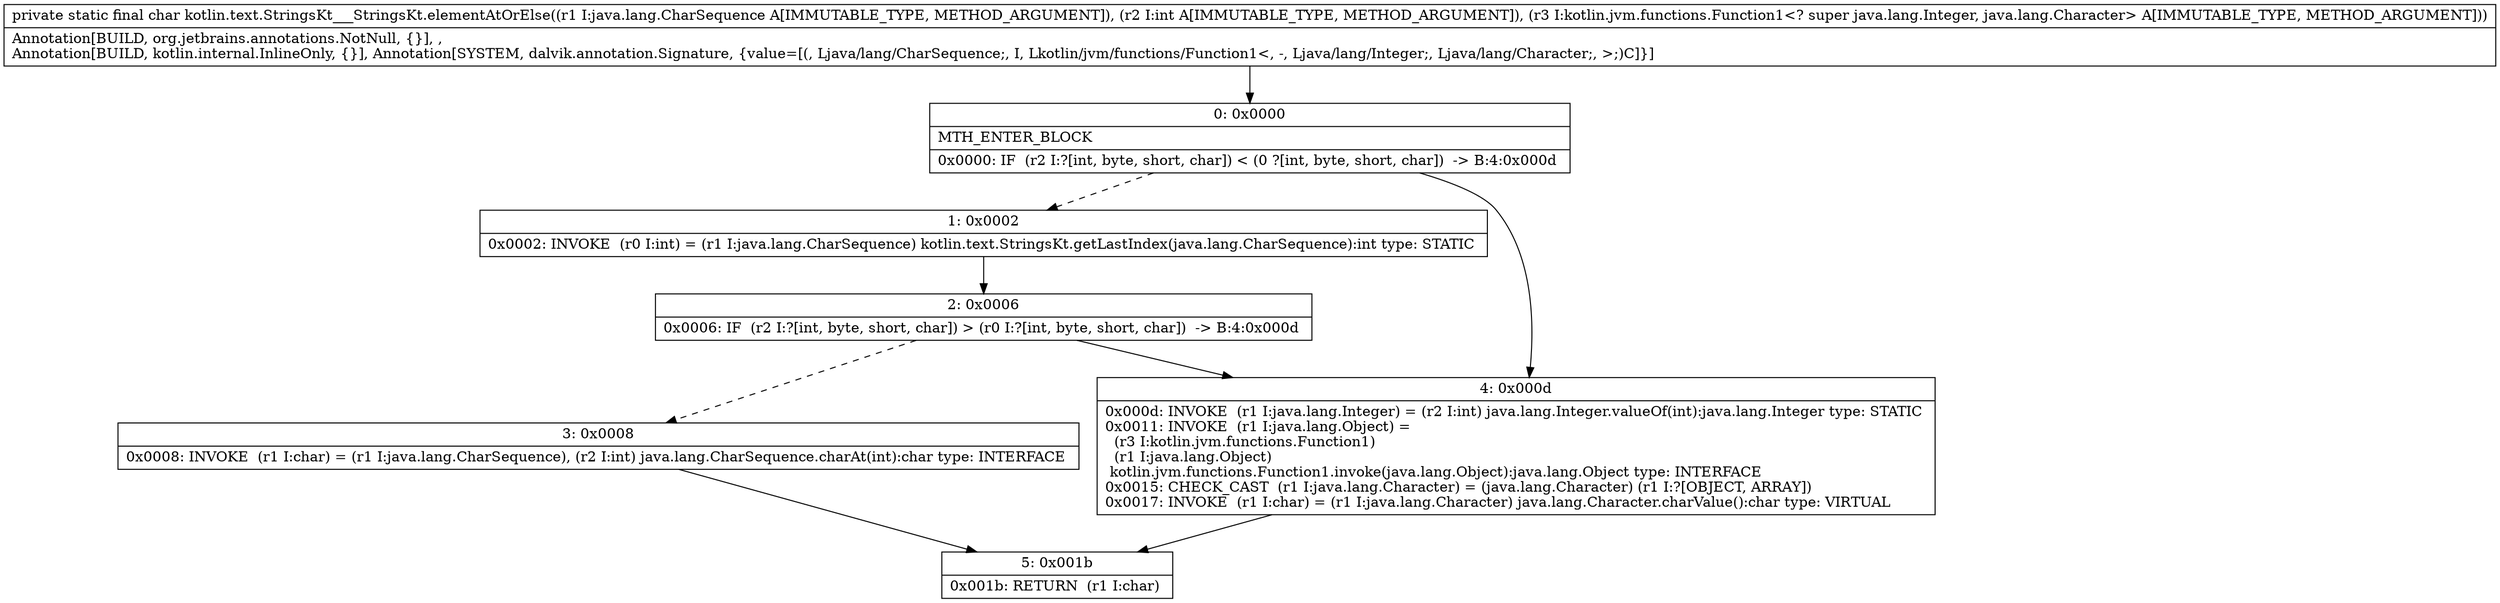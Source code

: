 digraph "CFG forkotlin.text.StringsKt___StringsKt.elementAtOrElse(Ljava\/lang\/CharSequence;ILkotlin\/jvm\/functions\/Function1;)C" {
Node_0 [shape=record,label="{0\:\ 0x0000|MTH_ENTER_BLOCK\l|0x0000: IF  (r2 I:?[int, byte, short, char]) \< (0 ?[int, byte, short, char])  \-\> B:4:0x000d \l}"];
Node_1 [shape=record,label="{1\:\ 0x0002|0x0002: INVOKE  (r0 I:int) = (r1 I:java.lang.CharSequence) kotlin.text.StringsKt.getLastIndex(java.lang.CharSequence):int type: STATIC \l}"];
Node_2 [shape=record,label="{2\:\ 0x0006|0x0006: IF  (r2 I:?[int, byte, short, char]) \> (r0 I:?[int, byte, short, char])  \-\> B:4:0x000d \l}"];
Node_3 [shape=record,label="{3\:\ 0x0008|0x0008: INVOKE  (r1 I:char) = (r1 I:java.lang.CharSequence), (r2 I:int) java.lang.CharSequence.charAt(int):char type: INTERFACE \l}"];
Node_4 [shape=record,label="{4\:\ 0x000d|0x000d: INVOKE  (r1 I:java.lang.Integer) = (r2 I:int) java.lang.Integer.valueOf(int):java.lang.Integer type: STATIC \l0x0011: INVOKE  (r1 I:java.lang.Object) = \l  (r3 I:kotlin.jvm.functions.Function1)\l  (r1 I:java.lang.Object)\l kotlin.jvm.functions.Function1.invoke(java.lang.Object):java.lang.Object type: INTERFACE \l0x0015: CHECK_CAST  (r1 I:java.lang.Character) = (java.lang.Character) (r1 I:?[OBJECT, ARRAY]) \l0x0017: INVOKE  (r1 I:char) = (r1 I:java.lang.Character) java.lang.Character.charValue():char type: VIRTUAL \l}"];
Node_5 [shape=record,label="{5\:\ 0x001b|0x001b: RETURN  (r1 I:char) \l}"];
MethodNode[shape=record,label="{private static final char kotlin.text.StringsKt___StringsKt.elementAtOrElse((r1 I:java.lang.CharSequence A[IMMUTABLE_TYPE, METHOD_ARGUMENT]), (r2 I:int A[IMMUTABLE_TYPE, METHOD_ARGUMENT]), (r3 I:kotlin.jvm.functions.Function1\<? super java.lang.Integer, java.lang.Character\> A[IMMUTABLE_TYPE, METHOD_ARGUMENT]))  | Annotation[BUILD, org.jetbrains.annotations.NotNull, \{\}], , \lAnnotation[BUILD, kotlin.internal.InlineOnly, \{\}], Annotation[SYSTEM, dalvik.annotation.Signature, \{value=[(, Ljava\/lang\/CharSequence;, I, Lkotlin\/jvm\/functions\/Function1\<, \-, Ljava\/lang\/Integer;, Ljava\/lang\/Character;, \>;)C]\}]\l}"];
MethodNode -> Node_0;
Node_0 -> Node_1[style=dashed];
Node_0 -> Node_4;
Node_1 -> Node_2;
Node_2 -> Node_3[style=dashed];
Node_2 -> Node_4;
Node_3 -> Node_5;
Node_4 -> Node_5;
}

